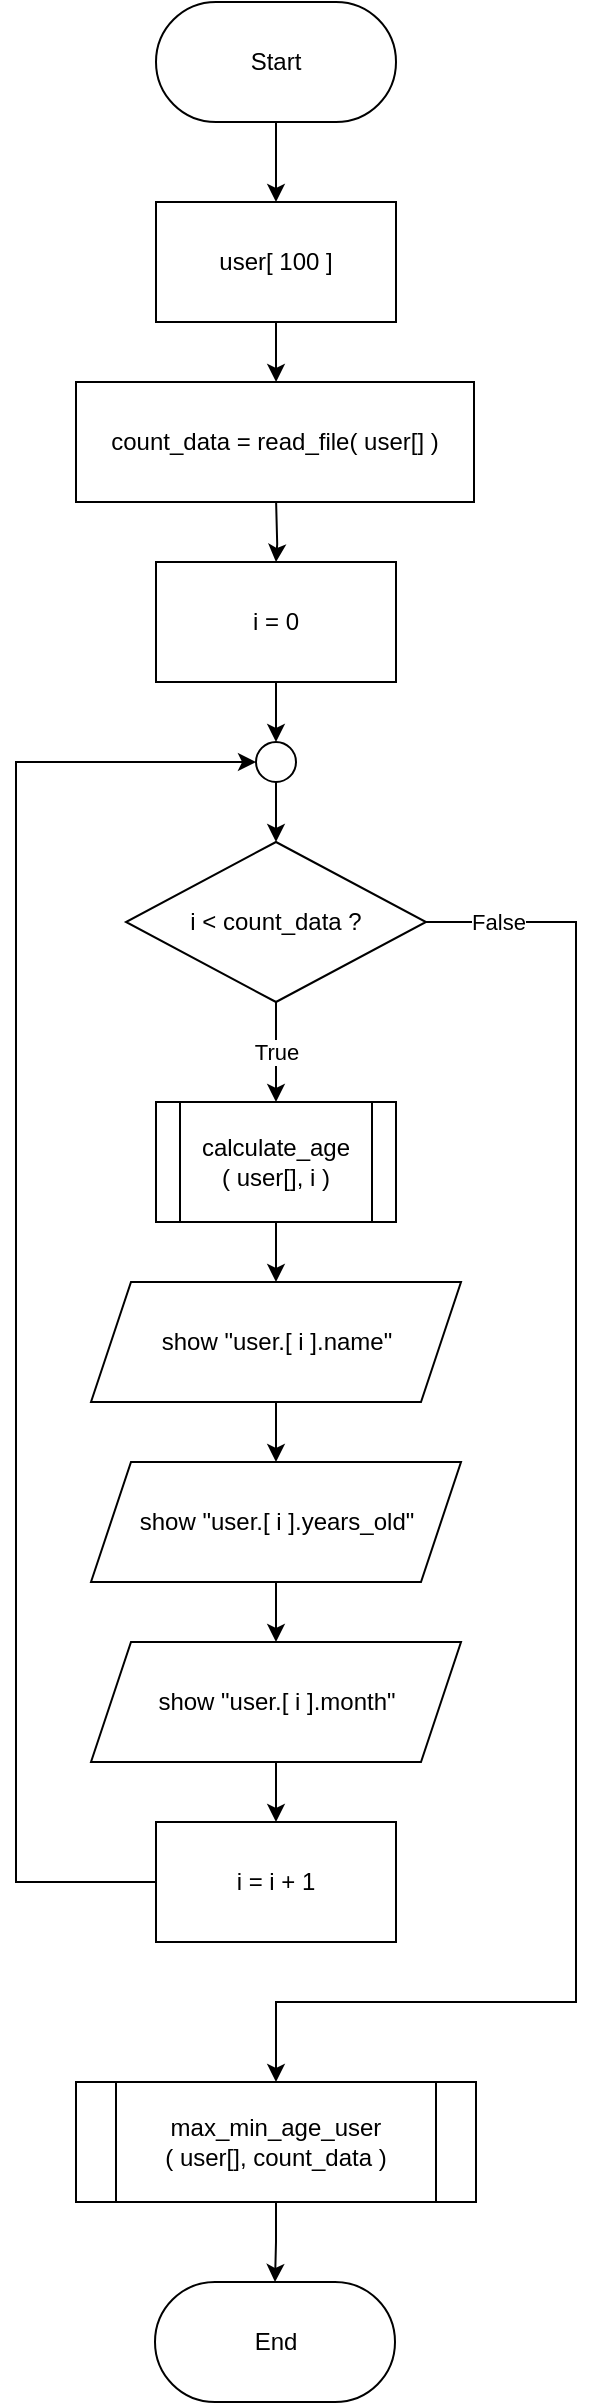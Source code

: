 <mxfile pages="4">
    <diagram id="C5RBs43oDa-KdzZeNtuy" name="Main">
        <mxGraphModel dx="1407" dy="804" grid="1" gridSize="10" guides="1" tooltips="1" connect="1" arrows="1" fold="1" page="1" pageScale="1" pageWidth="827" pageHeight="1169" math="0" shadow="0">
            <root>
                <mxCell id="WIyWlLk6GJQsqaUBKTNV-0"/>
                <mxCell id="WIyWlLk6GJQsqaUBKTNV-1" parent="WIyWlLk6GJQsqaUBKTNV-0"/>
                <mxCell id="AK25hRPnAM694gm7f50E-4" style="edgeStyle=orthogonalEdgeStyle;rounded=0;orthogonalLoop=1;jettySize=auto;html=1;entryX=0.5;entryY=0;entryDx=0;entryDy=0;exitX=0.5;exitY=1;exitDx=0;exitDy=0;" parent="WIyWlLk6GJQsqaUBKTNV-1" source="wDDcKwcGKZrJd7AMSk9I-0" target="AK25hRPnAM694gm7f50E-1" edge="1">
                    <mxGeometry relative="1" as="geometry">
                        <mxPoint x="404" y="160" as="sourcePoint"/>
                    </mxGeometry>
                </mxCell>
                <mxCell id="AK25hRPnAM694gm7f50E-5" style="edgeStyle=orthogonalEdgeStyle;rounded=0;orthogonalLoop=1;jettySize=auto;html=1;" parent="WIyWlLk6GJQsqaUBKTNV-1" source="AK25hRPnAM694gm7f50E-1" edge="1">
                    <mxGeometry relative="1" as="geometry">
                        <mxPoint x="404.053" y="290" as="targetPoint"/>
                    </mxGeometry>
                </mxCell>
                <mxCell id="AK25hRPnAM694gm7f50E-1" value="user[ 100 ]" style="rounded=0;whiteSpace=wrap;html=1;" parent="WIyWlLk6GJQsqaUBKTNV-1" vertex="1">
                    <mxGeometry x="344" y="200" width="120" height="60" as="geometry"/>
                </mxCell>
                <mxCell id="AK25hRPnAM694gm7f50E-22" style="edgeStyle=orthogonalEdgeStyle;rounded=0;orthogonalLoop=1;jettySize=auto;html=1;" parent="WIyWlLk6GJQsqaUBKTNV-1" target="AK25hRPnAM694gm7f50E-7" edge="1">
                    <mxGeometry relative="1" as="geometry">
                        <mxPoint x="404.053" y="350" as="sourcePoint"/>
                    </mxGeometry>
                </mxCell>
                <mxCell id="AK25hRPnAM694gm7f50E-30" style="edgeStyle=orthogonalEdgeStyle;rounded=0;orthogonalLoop=1;jettySize=auto;html=1;entryX=0.5;entryY=0;entryDx=0;entryDy=0;" parent="WIyWlLk6GJQsqaUBKTNV-1" source="AK25hRPnAM694gm7f50E-7" target="AK25hRPnAM694gm7f50E-29" edge="1">
                    <mxGeometry relative="1" as="geometry"/>
                </mxCell>
                <mxCell id="AK25hRPnAM694gm7f50E-7" value="i = 0" style="rounded=0;whiteSpace=wrap;html=1;" parent="WIyWlLk6GJQsqaUBKTNV-1" vertex="1">
                    <mxGeometry x="344" y="380" width="120" height="60" as="geometry"/>
                </mxCell>
                <mxCell id="AK25hRPnAM694gm7f50E-32" value="True" style="edgeStyle=orthogonalEdgeStyle;rounded=0;orthogonalLoop=1;jettySize=auto;html=1;" parent="WIyWlLk6GJQsqaUBKTNV-1" source="AK25hRPnAM694gm7f50E-9" target="AK25hRPnAM694gm7f50E-10" edge="1">
                    <mxGeometry relative="1" as="geometry"/>
                </mxCell>
                <mxCell id="AK25hRPnAM694gm7f50E-39" value="False" style="edgeStyle=orthogonalEdgeStyle;rounded=0;orthogonalLoop=1;jettySize=auto;html=1;exitX=1;exitY=0.5;exitDx=0;exitDy=0;" parent="WIyWlLk6GJQsqaUBKTNV-1" source="AK25hRPnAM694gm7f50E-9" target="AK25hRPnAM694gm7f50E-15" edge="1">
                    <mxGeometry x="-0.911" relative="1" as="geometry">
                        <Array as="points">
                            <mxPoint x="554" y="560"/>
                            <mxPoint x="554" y="1100"/>
                            <mxPoint x="404" y="1100"/>
                        </Array>
                        <mxPoint as="offset"/>
                    </mxGeometry>
                </mxCell>
                <mxCell id="AK25hRPnAM694gm7f50E-9" value="i &amp;lt; count_data&amp;nbsp;?" style="rhombus;whiteSpace=wrap;html=1;" parent="WIyWlLk6GJQsqaUBKTNV-1" vertex="1">
                    <mxGeometry x="329" y="520" width="150" height="80" as="geometry"/>
                </mxCell>
                <mxCell id="AK25hRPnAM694gm7f50E-33" style="edgeStyle=orthogonalEdgeStyle;rounded=0;orthogonalLoop=1;jettySize=auto;html=1;" parent="WIyWlLk6GJQsqaUBKTNV-1" source="AK25hRPnAM694gm7f50E-10" target="AK25hRPnAM694gm7f50E-11" edge="1">
                    <mxGeometry relative="1" as="geometry"/>
                </mxCell>
                <mxCell id="AK25hRPnAM694gm7f50E-10" value="calculate_age&lt;br&gt;( user[], i )" style="shape=process;whiteSpace=wrap;html=1;backgroundOutline=1;" parent="WIyWlLk6GJQsqaUBKTNV-1" vertex="1">
                    <mxGeometry x="344" y="650" width="120" height="60" as="geometry"/>
                </mxCell>
                <mxCell id="AK25hRPnAM694gm7f50E-34" style="edgeStyle=orthogonalEdgeStyle;rounded=0;orthogonalLoop=1;jettySize=auto;html=1;entryX=0.5;entryY=0;entryDx=0;entryDy=0;" parent="WIyWlLk6GJQsqaUBKTNV-1" source="AK25hRPnAM694gm7f50E-11" target="AK25hRPnAM694gm7f50E-12" edge="1">
                    <mxGeometry relative="1" as="geometry"/>
                </mxCell>
                <mxCell id="AK25hRPnAM694gm7f50E-11" value="show &quot;user.[ i ].name&quot;" style="shape=parallelogram;perimeter=parallelogramPerimeter;whiteSpace=wrap;html=1;fixedSize=1;" parent="WIyWlLk6GJQsqaUBKTNV-1" vertex="1">
                    <mxGeometry x="311.5" y="740" width="185" height="60" as="geometry"/>
                </mxCell>
                <mxCell id="AK25hRPnAM694gm7f50E-35" style="edgeStyle=orthogonalEdgeStyle;rounded=0;orthogonalLoop=1;jettySize=auto;html=1;entryX=0.5;entryY=0;entryDx=0;entryDy=0;" parent="WIyWlLk6GJQsqaUBKTNV-1" source="AK25hRPnAM694gm7f50E-12" target="AK25hRPnAM694gm7f50E-13" edge="1">
                    <mxGeometry relative="1" as="geometry"/>
                </mxCell>
                <mxCell id="AK25hRPnAM694gm7f50E-12" value="show &quot;user.[ i ].years_old&quot;" style="shape=parallelogram;perimeter=parallelogramPerimeter;whiteSpace=wrap;html=1;fixedSize=1;" parent="WIyWlLk6GJQsqaUBKTNV-1" vertex="1">
                    <mxGeometry x="311.5" y="830" width="185" height="60" as="geometry"/>
                </mxCell>
                <mxCell id="AK25hRPnAM694gm7f50E-37" style="edgeStyle=orthogonalEdgeStyle;rounded=0;orthogonalLoop=1;jettySize=auto;html=1;entryX=0.5;entryY=0;entryDx=0;entryDy=0;" parent="WIyWlLk6GJQsqaUBKTNV-1" source="AK25hRPnAM694gm7f50E-13" target="AK25hRPnAM694gm7f50E-14" edge="1">
                    <mxGeometry relative="1" as="geometry"/>
                </mxCell>
                <mxCell id="AK25hRPnAM694gm7f50E-13" value="show &quot;user.[ i ].month&quot;" style="shape=parallelogram;perimeter=parallelogramPerimeter;whiteSpace=wrap;html=1;fixedSize=1;" parent="WIyWlLk6GJQsqaUBKTNV-1" vertex="1">
                    <mxGeometry x="311.5" y="920" width="185" height="60" as="geometry"/>
                </mxCell>
                <mxCell id="AK25hRPnAM694gm7f50E-38" style="edgeStyle=orthogonalEdgeStyle;rounded=0;orthogonalLoop=1;jettySize=auto;html=1;entryX=0;entryY=0.5;entryDx=0;entryDy=0;exitX=0;exitY=0.5;exitDx=0;exitDy=0;" parent="WIyWlLk6GJQsqaUBKTNV-1" source="AK25hRPnAM694gm7f50E-14" target="AK25hRPnAM694gm7f50E-29" edge="1">
                    <mxGeometry relative="1" as="geometry">
                        <mxPoint x="254" y="480" as="targetPoint"/>
                        <Array as="points">
                            <mxPoint x="274" y="1040"/>
                            <mxPoint x="274" y="480"/>
                        </Array>
                    </mxGeometry>
                </mxCell>
                <mxCell id="AK25hRPnAM694gm7f50E-14" value="i = i + 1" style="rounded=0;whiteSpace=wrap;html=1;" parent="WIyWlLk6GJQsqaUBKTNV-1" vertex="1">
                    <mxGeometry x="344" y="1010" width="120" height="60" as="geometry"/>
                </mxCell>
                <mxCell id="AK25hRPnAM694gm7f50E-41" style="edgeStyle=orthogonalEdgeStyle;rounded=0;orthogonalLoop=1;jettySize=auto;html=1;entryX=0.5;entryY=0;entryDx=0;entryDy=0;" parent="WIyWlLk6GJQsqaUBKTNV-1" source="AK25hRPnAM694gm7f50E-15" target="wDDcKwcGKZrJd7AMSk9I-1" edge="1">
                    <mxGeometry relative="1" as="geometry">
                        <mxPoint x="404" y="1230" as="targetPoint"/>
                    </mxGeometry>
                </mxCell>
                <mxCell id="AK25hRPnAM694gm7f50E-15" value="max_min_age_user&lt;br&gt;( user[], count_data )" style="shape=process;whiteSpace=wrap;html=1;backgroundOutline=1;" parent="WIyWlLk6GJQsqaUBKTNV-1" vertex="1">
                    <mxGeometry x="304" y="1140" width="200" height="60" as="geometry"/>
                </mxCell>
                <mxCell id="AK25hRPnAM694gm7f50E-31" style="edgeStyle=orthogonalEdgeStyle;rounded=0;orthogonalLoop=1;jettySize=auto;html=1;" parent="WIyWlLk6GJQsqaUBKTNV-1" source="AK25hRPnAM694gm7f50E-29" target="AK25hRPnAM694gm7f50E-9" edge="1">
                    <mxGeometry relative="1" as="geometry"/>
                </mxCell>
                <mxCell id="AK25hRPnAM694gm7f50E-29" value="" style="ellipse;whiteSpace=wrap;html=1;aspect=fixed;" parent="WIyWlLk6GJQsqaUBKTNV-1" vertex="1">
                    <mxGeometry x="394" y="470" width="20" height="20" as="geometry"/>
                </mxCell>
                <mxCell id="wDDcKwcGKZrJd7AMSk9I-0" value="Start" style="rounded=1;whiteSpace=wrap;html=1;arcSize=50;" parent="WIyWlLk6GJQsqaUBKTNV-1" vertex="1">
                    <mxGeometry x="344" y="100" width="120" height="60" as="geometry"/>
                </mxCell>
                <mxCell id="wDDcKwcGKZrJd7AMSk9I-1" value="End" style="rounded=1;whiteSpace=wrap;html=1;arcSize=50;" parent="WIyWlLk6GJQsqaUBKTNV-1" vertex="1">
                    <mxGeometry x="343.5" y="1240" width="120" height="60" as="geometry"/>
                </mxCell>
                <mxCell id="pyJH8Bek19j9a8iQdei3-0" value="count_data = read_file( user[] )" style="rounded=0;whiteSpace=wrap;html=1;" parent="WIyWlLk6GJQsqaUBKTNV-1" vertex="1">
                    <mxGeometry x="304" y="290" width="199" height="60" as="geometry"/>
                </mxCell>
            </root>
        </mxGraphModel>
    </diagram>
    <diagram id="ehnoEEF9n4BiLehxZQpq" name="read_file">
        <mxGraphModel dx="1167" dy="804" grid="1" gridSize="10" guides="1" tooltips="1" connect="1" arrows="1" fold="1" page="1" pageScale="1" pageWidth="850" pageHeight="1100" math="0" shadow="0">
            <root>
                <mxCell id="0"/>
                <mxCell id="1" parent="0"/>
                <mxCell id="KLnvo4flQQZN-DkG7qg0-3" style="edgeStyle=orthogonalEdgeStyle;rounded=0;orthogonalLoop=1;jettySize=auto;html=1;entryX=0.5;entryY=0;entryDx=0;entryDy=0;" parent="1" source="UbdjSqkpSSqtkmKPITJd-3" target="KLnvo4flQQZN-DkG7qg0-1" edge="1">
                    <mxGeometry relative="1" as="geometry"/>
                </mxCell>
                <mxCell id="UbdjSqkpSSqtkmKPITJd-3" value="read_file&lt;br&gt;( user[] )" style="rounded=1;whiteSpace=wrap;html=1;arcSize=50;" parent="1" vertex="1">
                    <mxGeometry x="365" y="50" width="120" height="60" as="geometry"/>
                </mxCell>
                <mxCell id="Upt6iaXhjEfEoR6qR-rQ-1" style="edgeStyle=orthogonalEdgeStyle;rounded=0;orthogonalLoop=1;jettySize=auto;html=1;" parent="1" source="171BBgIo5cwfITlF8df--2" target="171BBgIo5cwfITlF8df--3" edge="1">
                    <mxGeometry relative="1" as="geometry"/>
                </mxCell>
                <mxCell id="171BBgIo5cwfITlF8df--2" value="fp = read &quot;a.txt&quot;" style="rounded=0;whiteSpace=wrap;html=1;" parent="1" vertex="1">
                    <mxGeometry x="365.5" y="240" width="120" height="60" as="geometry"/>
                </mxCell>
                <mxCell id="ASQ1Q3kjtmBV7wlreZEA-4" value="True" style="edgeStyle=orthogonalEdgeStyle;rounded=0;orthogonalLoop=1;jettySize=auto;html=1;entryX=0.5;entryY=0;entryDx=0;entryDy=0;" parent="1" source="171BBgIo5cwfITlF8df--3" target="171BBgIo5cwfITlF8df--4" edge="1">
                    <mxGeometry relative="1" as="geometry"/>
                </mxCell>
                <mxCell id="ApNNG66VinJJXPGargSc-6" value="False" style="edgeStyle=orthogonalEdgeStyle;rounded=0;orthogonalLoop=1;jettySize=auto;html=1;entryX=0.5;entryY=0;entryDx=0;entryDy=0;" parent="1" source="171BBgIo5cwfITlF8df--3" target="ApNNG66VinJJXPGargSc-4" edge="1">
                    <mxGeometry x="-0.897" relative="1" as="geometry">
                        <mxPoint x="540" y="640" as="targetPoint"/>
                        <Array as="points">
                            <mxPoint x="550" y="380"/>
                            <mxPoint x="550" y="640"/>
                            <mxPoint x="426" y="640"/>
                        </Array>
                        <mxPoint as="offset"/>
                    </mxGeometry>
                </mxCell>
                <mxCell id="171BBgIo5cwfITlF8df--3" value="fp = NULL ?" style="rhombus;whiteSpace=wrap;html=1;" parent="1" vertex="1">
                    <mxGeometry x="354" y="340" width="142" height="80" as="geometry"/>
                </mxCell>
                <mxCell id="ASQ1Q3kjtmBV7wlreZEA-5" style="edgeStyle=orthogonalEdgeStyle;rounded=0;orthogonalLoop=1;jettySize=auto;html=1;entryX=0.5;entryY=0;entryDx=0;entryDy=0;" parent="1" source="171BBgIo5cwfITlF8df--4" target="171BBgIo5cwfITlF8df--5" edge="1">
                    <mxGeometry relative="1" as="geometry"/>
                </mxCell>
                <mxCell id="171BBgIo5cwfITlF8df--4" value="show &quot;Error opening&quot;" style="shape=parallelogram;perimeter=parallelogramPerimeter;whiteSpace=wrap;html=1;fixedSize=1;" parent="1" vertex="1">
                    <mxGeometry x="343" y="470" width="165" height="60" as="geometry"/>
                </mxCell>
                <mxCell id="Upt6iaXhjEfEoR6qR-rQ-5" style="edgeStyle=orthogonalEdgeStyle;rounded=0;orthogonalLoop=1;jettySize=auto;html=1;entryX=0;entryY=0.5;entryDx=0;entryDy=0;" parent="1" source="171BBgIo5cwfITlF8df--5" target="Upt6iaXhjEfEoR6qR-rQ-2" edge="1">
                    <mxGeometry relative="1" as="geometry">
                        <mxPoint x="260" y="1240" as="targetPoint"/>
                        <Array as="points">
                            <mxPoint x="220" y="590"/>
                            <mxPoint x="220" y="1330"/>
                        </Array>
                    </mxGeometry>
                </mxCell>
                <mxCell id="171BBgIo5cwfITlF8df--5" value="Exit the program" style="rounded=0;whiteSpace=wrap;html=1;" parent="1" vertex="1">
                    <mxGeometry x="365" y="560" width="120" height="60" as="geometry"/>
                </mxCell>
                <mxCell id="ApNNG66VinJJXPGargSc-8" style="edgeStyle=orthogonalEdgeStyle;rounded=0;orthogonalLoop=1;jettySize=auto;html=1;entryX=0.5;entryY=0;entryDx=0;entryDy=0;" parent="1" source="ApNNG66VinJJXPGargSc-4" target="ApNNG66VinJJXPGargSc-7" edge="1">
                    <mxGeometry relative="1" as="geometry"/>
                </mxCell>
                <mxCell id="ApNNG66VinJJXPGargSc-4" value="input &quot;fp&quot; in t1, t2, t3" style="shape=parallelogram;perimeter=parallelogramPerimeter;whiteSpace=wrap;html=1;fixedSize=1;" parent="1" vertex="1">
                    <mxGeometry x="318.5" y="670" width="214" height="60" as="geometry"/>
                </mxCell>
                <mxCell id="ApNNG66VinJJXPGargSc-11" style="edgeStyle=orthogonalEdgeStyle;rounded=0;orthogonalLoop=1;jettySize=auto;html=1;entryX=0.5;entryY=0;entryDx=0;entryDy=0;" parent="1" source="ApNNG66VinJJXPGargSc-7" target="ApNNG66VinJJXPGargSc-9" edge="1">
                    <mxGeometry relative="1" as="geometry"/>
                </mxCell>
                <mxCell id="ApNNG66VinJJXPGargSc-7" value="i = 0" style="rounded=0;whiteSpace=wrap;html=1;" parent="1" vertex="1">
                    <mxGeometry x="365.5" y="770" width="120" height="60" as="geometry"/>
                </mxCell>
                <mxCell id="ApNNG66VinJJXPGargSc-14" style="edgeStyle=orthogonalEdgeStyle;rounded=0;orthogonalLoop=1;jettySize=auto;html=1;entryX=0.5;entryY=0;entryDx=0;entryDy=0;" parent="1" source="ApNNG66VinJJXPGargSc-9" target="ApNNG66VinJJXPGargSc-12" edge="1">
                    <mxGeometry relative="1" as="geometry"/>
                </mxCell>
                <mxCell id="ApNNG66VinJJXPGargSc-9" value="" style="ellipse;whiteSpace=wrap;html=1;aspect=fixed;" parent="1" vertex="1">
                    <mxGeometry x="415" y="860" width="20" height="20" as="geometry"/>
                </mxCell>
                <mxCell id="ApNNG66VinJJXPGargSc-16" value="True" style="edgeStyle=orthogonalEdgeStyle;rounded=0;orthogonalLoop=1;jettySize=auto;html=1;entryX=0.5;entryY=0;entryDx=0;entryDy=0;" parent="1" source="ApNNG66VinJJXPGargSc-12" target="ApNNG66VinJJXPGargSc-15" edge="1">
                    <mxGeometry relative="1" as="geometry"/>
                </mxCell>
                <mxCell id="ApNNG66VinJJXPGargSc-19" value="False" style="edgeStyle=orthogonalEdgeStyle;rounded=0;orthogonalLoop=1;jettySize=auto;html=1;exitX=1;exitY=0.5;exitDx=0;exitDy=0;" parent="1" source="ApNNG66VinJJXPGargSc-12" target="ApNNG66VinJJXPGargSc-18" edge="1">
                    <mxGeometry x="-0.875" relative="1" as="geometry">
                        <mxPoint x="520" y="1120" as="targetPoint"/>
                        <Array as="points">
                            <mxPoint x="620" y="955"/>
                            <mxPoint x="620" y="1120"/>
                            <mxPoint x="426" y="1120"/>
                        </Array>
                        <mxPoint as="offset"/>
                    </mxGeometry>
                </mxCell>
                <mxCell id="ApNNG66VinJJXPGargSc-12" value="input &quot;fp&quot; in t1, user[ i ].name,&lt;br&gt;user[ i ].date != EOF ?" style="rhombus;whiteSpace=wrap;html=1;" parent="1" vertex="1">
                    <mxGeometry x="279" y="910" width="293" height="90" as="geometry"/>
                </mxCell>
                <mxCell id="ApNNG66VinJJXPGargSc-17" style="edgeStyle=orthogonalEdgeStyle;rounded=0;orthogonalLoop=1;jettySize=auto;html=1;entryX=0;entryY=0.5;entryDx=0;entryDy=0;" parent="1" source="ApNNG66VinJJXPGargSc-15" target="ApNNG66VinJJXPGargSc-9" edge="1">
                    <mxGeometry relative="1" as="geometry">
                        <mxPoint x="320" y="870" as="targetPoint"/>
                        <Array as="points">
                            <mxPoint x="260" y="1070"/>
                            <mxPoint x="260" y="870"/>
                        </Array>
                    </mxGeometry>
                </mxCell>
                <mxCell id="ApNNG66VinJJXPGargSc-15" value="i = i + 1" style="rounded=0;whiteSpace=wrap;html=1;" parent="1" vertex="1">
                    <mxGeometry x="365" y="1040" width="120" height="60" as="geometry"/>
                </mxCell>
                <mxCell id="0_1IhcY4XA1a6OVoIuEe-2" style="edgeStyle=orthogonalEdgeStyle;rounded=0;orthogonalLoop=1;jettySize=auto;html=1;entryX=0.5;entryY=0;entryDx=0;entryDy=0;" parent="1" source="ApNNG66VinJJXPGargSc-18" target="0_1IhcY4XA1a6OVoIuEe-1" edge="1">
                    <mxGeometry relative="1" as="geometry"/>
                </mxCell>
                <mxCell id="ApNNG66VinJJXPGargSc-18" value="close( fp )" style="rounded=0;whiteSpace=wrap;html=1;" parent="1" vertex="1">
                    <mxGeometry x="365.5" y="1140" width="120" height="60" as="geometry"/>
                </mxCell>
                <mxCell id="ApNNG66VinJJXPGargSc-21" value="End" style="rounded=1;whiteSpace=wrap;html=1;arcSize=50;" parent="1" vertex="1">
                    <mxGeometry x="365.5" y="1370" width="120" height="60" as="geometry"/>
                </mxCell>
                <mxCell id="Upt6iaXhjEfEoR6qR-rQ-4" style="edgeStyle=orthogonalEdgeStyle;rounded=0;orthogonalLoop=1;jettySize=auto;html=1;entryX=0.5;entryY=0;entryDx=0;entryDy=0;" parent="1" source="Upt6iaXhjEfEoR6qR-rQ-2" target="ApNNG66VinJJXPGargSc-21" edge="1">
                    <mxGeometry relative="1" as="geometry"/>
                </mxCell>
                <mxCell id="Upt6iaXhjEfEoR6qR-rQ-2" value="" style="ellipse;whiteSpace=wrap;html=1;aspect=fixed;" parent="1" vertex="1">
                    <mxGeometry x="415" y="1320" width="20" height="20" as="geometry"/>
                </mxCell>
                <mxCell id="0_1IhcY4XA1a6OVoIuEe-3" style="edgeStyle=orthogonalEdgeStyle;rounded=0;orthogonalLoop=1;jettySize=auto;html=1;entryX=0.5;entryY=0;entryDx=0;entryDy=0;" parent="1" source="0_1IhcY4XA1a6OVoIuEe-1" target="Upt6iaXhjEfEoR6qR-rQ-2" edge="1">
                    <mxGeometry relative="1" as="geometry"/>
                </mxCell>
                <mxCell id="0_1IhcY4XA1a6OVoIuEe-1" value="return i" style="rounded=0;whiteSpace=wrap;html=1;" parent="1" vertex="1">
                    <mxGeometry x="365.5" y="1230" width="120" height="60" as="geometry"/>
                </mxCell>
                <mxCell id="KLnvo4flQQZN-DkG7qg0-2" style="edgeStyle=orthogonalEdgeStyle;rounded=0;orthogonalLoop=1;jettySize=auto;html=1;entryX=0.5;entryY=0;entryDx=0;entryDy=0;" parent="1" source="KLnvo4flQQZN-DkG7qg0-1" target="171BBgIo5cwfITlF8df--2" edge="1">
                    <mxGeometry relative="1" as="geometry"/>
                </mxCell>
                <mxCell id="KLnvo4flQQZN-DkG7qg0-1" value="t1[ 20 ]&lt;br&gt;t2[ 20 ]&lt;br&gt;t3[ 20 ]" style="rounded=0;whiteSpace=wrap;html=1;" parent="1" vertex="1">
                    <mxGeometry x="365" y="150" width="120" height="60" as="geometry"/>
                </mxCell>
            </root>
        </mxGraphModel>
    </diagram>
    <diagram id="Pgjd0e5aS1kfDdqmCPpF" name="calculate_age">
        <mxGraphModel dx="1167" dy="-296" grid="1" gridSize="10" guides="1" tooltips="1" connect="1" arrows="1" fold="1" page="1" pageScale="1" pageWidth="850" pageHeight="1100" math="0" shadow="0">
            <root>
                <mxCell id="0"/>
                <mxCell id="1" parent="0"/>
                <mxCell id="qOevLQ6Uj-AyZu6DaQIO-6" style="edgeStyle=orthogonalEdgeStyle;rounded=0;orthogonalLoop=1;jettySize=auto;html=1;entryX=0.5;entryY=0;entryDx=0;entryDy=0;strokeColor=#000000;" parent="1" source="V16NxFi_IiF36mgJrKMx-1" target="V16NxFi_IiF36mgJrKMx-3" edge="1">
                    <mxGeometry relative="1" as="geometry"/>
                </mxCell>
                <mxCell id="V16NxFi_IiF36mgJrKMx-1" value="calculate_age&lt;br&gt;( user[], i )" style="rounded=1;whiteSpace=wrap;html=1;arcSize=50;strokeColor=#000000;" parent="1" vertex="1">
                    <mxGeometry x="365.5" y="1200" width="120" height="60" as="geometry"/>
                </mxCell>
                <mxCell id="qOevLQ6Uj-AyZu6DaQIO-8" style="edgeStyle=orthogonalEdgeStyle;rounded=0;orthogonalLoop=1;jettySize=auto;html=1;entryX=0.5;entryY=0;entryDx=0;entryDy=0;strokeColor=#000000;" parent="1" source="V16NxFi_IiF36mgJrKMx-2" target="qOevLQ6Uj-AyZu6DaQIO-1" edge="1">
                    <mxGeometry relative="1" as="geometry"/>
                </mxCell>
                <mxCell id="V16NxFi_IiF36mgJrKMx-2" value="count = 0" style="rounded=0;whiteSpace=wrap;html=1;strokeColor=#000000;" parent="1" vertex="1">
                    <mxGeometry x="364.75" y="1480" width="120" height="60" as="geometry"/>
                </mxCell>
                <mxCell id="V16NxFi_IiF36mgJrKMx-5" style="edgeStyle=orthogonalEdgeStyle;rounded=0;orthogonalLoop=1;jettySize=auto;html=1;entryX=0.5;entryY=0;entryDx=0;entryDy=0;strokeColor=#000000;" parent="1" source="V16NxFi_IiF36mgJrKMx-3" target="V16NxFi_IiF36mgJrKMx-4" edge="1">
                    <mxGeometry relative="1" as="geometry"/>
                </mxCell>
                <mxCell id="V16NxFi_IiF36mgJrKMx-3" value="year_end = 2018&lt;br&gt;month_end = 6&lt;br&gt;day_end = 21" style="rounded=0;whiteSpace=wrap;html=1;strokeColor=#000000;" parent="1" vertex="1">
                    <mxGeometry x="364.75" y="1290" width="120" height="70" as="geometry"/>
                </mxCell>
                <mxCell id="qOevLQ6Uj-AyZu6DaQIO-7" style="edgeStyle=orthogonalEdgeStyle;rounded=0;orthogonalLoop=1;jettySize=auto;html=1;entryX=0.5;entryY=0;entryDx=0;entryDy=0;strokeColor=#000000;" parent="1" source="V16NxFi_IiF36mgJrKMx-4" target="V16NxFi_IiF36mgJrKMx-2" edge="1">
                    <mxGeometry relative="1" as="geometry"/>
                </mxCell>
                <mxCell id="V16NxFi_IiF36mgJrKMx-4" value="token =&amp;nbsp;Extract &quot;user[ i ].date&quot; delimiters &quot; - &quot;" style="rounded=0;whiteSpace=wrap;html=1;strokeColor=#000000;" parent="1" vertex="1">
                    <mxGeometry x="297.5" y="1390" width="256" height="60" as="geometry"/>
                </mxCell>
                <mxCell id="qOevLQ6Uj-AyZu6DaQIO-5" value="True" style="edgeStyle=orthogonalEdgeStyle;rounded=0;orthogonalLoop=1;jettySize=auto;html=1;entryX=0.5;entryY=0;entryDx=0;entryDy=0;strokeColor=#000000;" parent="1" source="V16NxFi_IiF36mgJrKMx-6" target="qOevLQ6Uj-AyZu6DaQIO-4" edge="1">
                    <mxGeometry relative="1" as="geometry"/>
                </mxCell>
                <mxCell id="qOevLQ6Uj-AyZu6DaQIO-56" value="False" style="edgeStyle=orthogonalEdgeStyle;rounded=0;orthogonalLoop=1;jettySize=auto;html=1;entryX=0.5;entryY=0;entryDx=0;entryDy=0;strokeColor=#000000;" parent="1" source="V16NxFi_IiF36mgJrKMx-6" target="qOevLQ6Uj-AyZu6DaQIO-55" edge="1">
                    <mxGeometry x="-0.962" relative="1" as="geometry">
                        <mxPoint x="1090" y="2800" as="targetPoint"/>
                        <Array as="points">
                            <mxPoint x="1000" y="1670"/>
                            <mxPoint x="1000" y="2800"/>
                            <mxPoint x="426" y="2800"/>
                        </Array>
                        <mxPoint as="offset"/>
                    </mxGeometry>
                </mxCell>
                <mxCell id="V16NxFi_IiF36mgJrKMx-6" value="token != NULL ?" style="rhombus;whiteSpace=wrap;html=1;strokeColor=#000000;" parent="1" vertex="1">
                    <mxGeometry x="346.5" y="1630" width="155" height="80" as="geometry"/>
                </mxCell>
                <mxCell id="qOevLQ6Uj-AyZu6DaQIO-3" style="edgeStyle=orthogonalEdgeStyle;rounded=0;orthogonalLoop=1;jettySize=auto;html=1;strokeColor=#000000;" parent="1" source="qOevLQ6Uj-AyZu6DaQIO-1" target="V16NxFi_IiF36mgJrKMx-6" edge="1">
                    <mxGeometry relative="1" as="geometry"/>
                </mxCell>
                <mxCell id="qOevLQ6Uj-AyZu6DaQIO-1" value="" style="ellipse;whiteSpace=wrap;html=1;aspect=fixed;strokeColor=#000000;" parent="1" vertex="1">
                    <mxGeometry x="414" y="1580" width="20" height="20" as="geometry"/>
                </mxCell>
                <mxCell id="qOevLQ6Uj-AyZu6DaQIO-10" style="edgeStyle=orthogonalEdgeStyle;rounded=0;orthogonalLoop=1;jettySize=auto;html=1;entryX=0.5;entryY=0;entryDx=0;entryDy=0;strokeColor=#000000;" parent="1" source="qOevLQ6Uj-AyZu6DaQIO-4" target="qOevLQ6Uj-AyZu6DaQIO-9" edge="1">
                    <mxGeometry relative="1" as="geometry"/>
                </mxCell>
                <mxCell id="qOevLQ6Uj-AyZu6DaQIO-4" value="data = integer in &lt;br&gt;&quot;token&quot; each position" style="rounded=0;whiteSpace=wrap;html=1;strokeColor=#000000;" parent="1" vertex="1">
                    <mxGeometry x="343.75" y="1760" width="162" height="60" as="geometry"/>
                </mxCell>
                <mxCell id="qOevLQ6Uj-AyZu6DaQIO-14" value="True" style="edgeStyle=orthogonalEdgeStyle;rounded=0;orthogonalLoop=1;jettySize=auto;html=1;entryX=0.5;entryY=0;entryDx=0;entryDy=0;strokeColor=#000000;" parent="1" source="qOevLQ6Uj-AyZu6DaQIO-9" target="qOevLQ6Uj-AyZu6DaQIO-13" edge="1">
                    <mxGeometry relative="1" as="geometry"/>
                </mxCell>
                <mxCell id="qOevLQ6Uj-AyZu6DaQIO-20" value="False" style="edgeStyle=orthogonalEdgeStyle;rounded=0;orthogonalLoop=1;jettySize=auto;html=1;entryX=0.5;entryY=0;entryDx=0;entryDy=0;strokeColor=#000000;" parent="1" source="qOevLQ6Uj-AyZu6DaQIO-9" target="qOevLQ6Uj-AyZu6DaQIO-11" edge="1">
                    <mxGeometry x="-0.627" relative="1" as="geometry">
                        <mxPoint as="offset"/>
                    </mxGeometry>
                </mxCell>
                <mxCell id="qOevLQ6Uj-AyZu6DaQIO-9" value="count = 0 ?" style="rhombus;whiteSpace=wrap;html=1;strokeColor=#000000;" parent="1" vertex="1">
                    <mxGeometry x="356.37" y="1880" width="135.25" height="80" as="geometry"/>
                </mxCell>
                <mxCell id="qOevLQ6Uj-AyZu6DaQIO-17" value="True" style="edgeStyle=orthogonalEdgeStyle;rounded=0;orthogonalLoop=1;jettySize=auto;html=1;strokeColor=#000000;" parent="1" source="qOevLQ6Uj-AyZu6DaQIO-11" target="qOevLQ6Uj-AyZu6DaQIO-16" edge="1">
                    <mxGeometry relative="1" as="geometry"/>
                </mxCell>
                <mxCell id="qOevLQ6Uj-AyZu6DaQIO-18" value="False" style="edgeStyle=orthogonalEdgeStyle;rounded=0;orthogonalLoop=1;jettySize=auto;html=1;entryX=0.5;entryY=0;entryDx=0;entryDy=0;strokeColor=#000000;" parent="1" source="qOevLQ6Uj-AyZu6DaQIO-11" target="qOevLQ6Uj-AyZu6DaQIO-12" edge="1">
                    <mxGeometry x="-0.673" relative="1" as="geometry">
                        <mxPoint x="-1" as="offset"/>
                    </mxGeometry>
                </mxCell>
                <mxCell id="qOevLQ6Uj-AyZu6DaQIO-11" value="count = 1 ?" style="rhombus;whiteSpace=wrap;html=1;strokeColor=#000000;" parent="1" vertex="1">
                    <mxGeometry x="547" y="1960" width="135.25" height="80" as="geometry"/>
                </mxCell>
                <mxCell id="qOevLQ6Uj-AyZu6DaQIO-33" value="True" style="edgeStyle=orthogonalEdgeStyle;rounded=0;orthogonalLoop=1;jettySize=auto;html=1;entryX=0.5;entryY=0;entryDx=0;entryDy=0;strokeColor=#000000;" parent="1" source="qOevLQ6Uj-AyZu6DaQIO-12" target="qOevLQ6Uj-AyZu6DaQIO-31" edge="1">
                    <mxGeometry relative="1" as="geometry"/>
                </mxCell>
                <mxCell id="qOevLQ6Uj-AyZu6DaQIO-46" value="False" style="edgeStyle=orthogonalEdgeStyle;rounded=0;orthogonalLoop=1;jettySize=auto;html=1;entryX=1;entryY=0.5;entryDx=0;entryDy=0;strokeColor=#000000;" parent="1" source="qOevLQ6Uj-AyZu6DaQIO-12" target="qOevLQ6Uj-AyZu6DaQIO-41" edge="1">
                    <mxGeometry x="-0.909" relative="1" as="geometry">
                        <mxPoint x="997" y="2560" as="targetPoint"/>
                        <Array as="points">
                            <mxPoint x="957" y="2080"/>
                            <mxPoint x="957" y="2560"/>
                        </Array>
                        <mxPoint x="-1" as="offset"/>
                    </mxGeometry>
                </mxCell>
                <mxCell id="qOevLQ6Uj-AyZu6DaQIO-12" value="count = 2 ?" style="rhombus;whiteSpace=wrap;html=1;strokeColor=#000000;" parent="1" vertex="1">
                    <mxGeometry x="747" y="2040" width="135.25" height="80" as="geometry"/>
                </mxCell>
                <mxCell id="qOevLQ6Uj-AyZu6DaQIO-48" style="edgeStyle=orthogonalEdgeStyle;rounded=0;orthogonalLoop=1;jettySize=auto;html=1;entryX=0.5;entryY=0;entryDx=0;entryDy=0;strokeColor=#000000;" parent="1" source="qOevLQ6Uj-AyZu6DaQIO-13" target="qOevLQ6Uj-AyZu6DaQIO-47" edge="1">
                    <mxGeometry relative="1" as="geometry"/>
                </mxCell>
                <mxCell id="qOevLQ6Uj-AyZu6DaQIO-13" value="user[ i ].years_old = year_end - data" style="rounded=0;whiteSpace=wrap;html=1;strokeColor=#000000;" parent="1" vertex="1">
                    <mxGeometry x="344.75" y="2000" width="158.5" height="60" as="geometry"/>
                </mxCell>
                <mxCell id="qOevLQ6Uj-AyZu6DaQIO-22" style="edgeStyle=orthogonalEdgeStyle;rounded=0;orthogonalLoop=1;jettySize=auto;html=1;entryX=0.5;entryY=0;entryDx=0;entryDy=0;strokeColor=#000000;" parent="1" source="qOevLQ6Uj-AyZu6DaQIO-16" target="qOevLQ6Uj-AyZu6DaQIO-21" edge="1">
                    <mxGeometry relative="1" as="geometry"/>
                </mxCell>
                <mxCell id="qOevLQ6Uj-AyZu6DaQIO-16" value="user[ i ].month = &lt;br&gt;absolute (month_end - data)" style="rounded=0;whiteSpace=wrap;html=1;strokeColor=#000000;" parent="1" vertex="1">
                    <mxGeometry x="520" y="2080" width="168.19" height="60" as="geometry"/>
                </mxCell>
                <mxCell id="qOevLQ6Uj-AyZu6DaQIO-25" value="True" style="edgeStyle=orthogonalEdgeStyle;rounded=0;orthogonalLoop=1;jettySize=auto;html=1;entryX=0.5;entryY=0;entryDx=0;entryDy=0;strokeColor=#000000;" parent="1" source="qOevLQ6Uj-AyZu6DaQIO-21" target="qOevLQ6Uj-AyZu6DaQIO-23" edge="1">
                    <mxGeometry relative="1" as="geometry"/>
                </mxCell>
                <mxCell id="qOevLQ6Uj-AyZu6DaQIO-30" value="False" style="edgeStyle=orthogonalEdgeStyle;rounded=0;orthogonalLoop=1;jettySize=auto;html=1;entryX=1;entryY=0.5;entryDx=0;entryDy=0;strokeColor=#000000;" parent="1" source="qOevLQ6Uj-AyZu6DaQIO-21" target="qOevLQ6Uj-AyZu6DaQIO-28" edge="1">
                    <mxGeometry x="-0.896" relative="1" as="geometry">
                        <mxPoint x="717" y="2500" as="targetPoint"/>
                        <Array as="points">
                            <mxPoint x="717" y="2220"/>
                            <mxPoint x="717" y="2510"/>
                        </Array>
                        <mxPoint as="offset"/>
                    </mxGeometry>
                </mxCell>
                <mxCell id="qOevLQ6Uj-AyZu6DaQIO-21" value="month_end &amp;lt; data ?&amp;nbsp;" style="rhombus;whiteSpace=wrap;html=1;strokeColor=#000000;" parent="1" vertex="1">
                    <mxGeometry x="545.94" y="2180" width="137.37" height="80" as="geometry"/>
                </mxCell>
                <mxCell id="qOevLQ6Uj-AyZu6DaQIO-27" style="edgeStyle=orthogonalEdgeStyle;rounded=0;orthogonalLoop=1;jettySize=auto;html=1;entryX=0.5;entryY=0;entryDx=0;entryDy=0;strokeColor=#000000;" parent="1" source="qOevLQ6Uj-AyZu6DaQIO-23" target="qOevLQ6Uj-AyZu6DaQIO-26" edge="1">
                    <mxGeometry relative="1" as="geometry"/>
                </mxCell>
                <mxCell id="qOevLQ6Uj-AyZu6DaQIO-23" value="user[ i ].years_old - 1&amp;nbsp;" style="rounded=0;whiteSpace=wrap;html=1;strokeColor=#000000;" parent="1" vertex="1">
                    <mxGeometry x="544.62" y="2300" width="140" height="60" as="geometry"/>
                </mxCell>
                <mxCell id="qOevLQ6Uj-AyZu6DaQIO-29" style="edgeStyle=orthogonalEdgeStyle;rounded=0;orthogonalLoop=1;jettySize=auto;html=1;entryX=0.5;entryY=0;entryDx=0;entryDy=0;strokeColor=#000000;" parent="1" source="qOevLQ6Uj-AyZu6DaQIO-26" target="qOevLQ6Uj-AyZu6DaQIO-28" edge="1">
                    <mxGeometry relative="1" as="geometry"/>
                </mxCell>
                <mxCell id="qOevLQ6Uj-AyZu6DaQIO-26" value="user[ i ].month = &lt;br&gt;12 - user[ i ].month" style="rounded=0;whiteSpace=wrap;html=1;strokeColor=#000000;" parent="1" vertex="1">
                    <mxGeometry x="543.43" y="2400" width="142.38" height="60" as="geometry"/>
                </mxCell>
                <mxCell id="qOevLQ6Uj-AyZu6DaQIO-40" style="edgeStyle=orthogonalEdgeStyle;rounded=0;orthogonalLoop=1;jettySize=auto;html=1;entryX=0.5;entryY=0;entryDx=0;entryDy=0;strokeColor=#000000;" parent="1" source="qOevLQ6Uj-AyZu6DaQIO-28" target="qOevLQ6Uj-AyZu6DaQIO-39" edge="1">
                    <mxGeometry relative="1" as="geometry"/>
                </mxCell>
                <mxCell id="qOevLQ6Uj-AyZu6DaQIO-28" value="" style="ellipse;whiteSpace=wrap;html=1;aspect=fixed;strokeColor=#000000;" parent="1" vertex="1">
                    <mxGeometry x="604.62" y="2500" width="20" height="20" as="geometry"/>
                </mxCell>
                <mxCell id="qOevLQ6Uj-AyZu6DaQIO-34" value="True" style="edgeStyle=orthogonalEdgeStyle;rounded=0;orthogonalLoop=1;jettySize=auto;html=1;entryX=0.5;entryY=0;entryDx=0;entryDy=0;strokeColor=#000000;" parent="1" source="qOevLQ6Uj-AyZu6DaQIO-31" target="qOevLQ6Uj-AyZu6DaQIO-32" edge="1">
                    <mxGeometry relative="1" as="geometry"/>
                </mxCell>
                <mxCell id="qOevLQ6Uj-AyZu6DaQIO-37" value="False" style="edgeStyle=orthogonalEdgeStyle;rounded=0;orthogonalLoop=1;jettySize=auto;html=1;entryX=1;entryY=0.5;entryDx=0;entryDy=0;strokeColor=#000000;" parent="1" source="qOevLQ6Uj-AyZu6DaQIO-31" target="qOevLQ6Uj-AyZu6DaQIO-35" edge="1">
                    <mxGeometry x="-0.866" relative="1" as="geometry">
                        <mxPoint x="927" y="2530" as="targetPoint"/>
                        <Array as="points">
                            <mxPoint x="917" y="2200"/>
                            <mxPoint x="917" y="2510"/>
                        </Array>
                        <mxPoint x="-1" as="offset"/>
                    </mxGeometry>
                </mxCell>
                <mxCell id="qOevLQ6Uj-AyZu6DaQIO-31" value="day_end &amp;lt; data ?" style="rhombus;whiteSpace=wrap;html=1;strokeColor=#000000;" parent="1" vertex="1">
                    <mxGeometry x="754.63" y="2160" width="120" height="80" as="geometry"/>
                </mxCell>
                <mxCell id="qOevLQ6Uj-AyZu6DaQIO-36" style="edgeStyle=orthogonalEdgeStyle;rounded=0;orthogonalLoop=1;jettySize=auto;html=1;entryX=0.5;entryY=0;entryDx=0;entryDy=0;strokeColor=#000000;" parent="1" source="qOevLQ6Uj-AyZu6DaQIO-32" target="qOevLQ6Uj-AyZu6DaQIO-35" edge="1">
                    <mxGeometry relative="1" as="geometry"/>
                </mxCell>
                <mxCell id="qOevLQ6Uj-AyZu6DaQIO-32" value="user[ i ].month - 1&amp;nbsp;" style="rounded=0;whiteSpace=wrap;html=1;strokeColor=#000000;" parent="1" vertex="1">
                    <mxGeometry x="744.63" y="2280" width="140" height="60" as="geometry"/>
                </mxCell>
                <mxCell id="qOevLQ6Uj-AyZu6DaQIO-44" style="edgeStyle=orthogonalEdgeStyle;rounded=0;orthogonalLoop=1;jettySize=auto;html=1;entryX=0.5;entryY=0;entryDx=0;entryDy=0;strokeColor=#000000;" parent="1" source="qOevLQ6Uj-AyZu6DaQIO-35" target="qOevLQ6Uj-AyZu6DaQIO-41" edge="1">
                    <mxGeometry relative="1" as="geometry"/>
                </mxCell>
                <mxCell id="qOevLQ6Uj-AyZu6DaQIO-35" value="" style="ellipse;whiteSpace=wrap;html=1;aspect=fixed;strokeColor=#000000;" parent="1" vertex="1">
                    <mxGeometry x="804.63" y="2500" width="20" height="20" as="geometry"/>
                </mxCell>
                <mxCell id="qOevLQ6Uj-AyZu6DaQIO-49" style="edgeStyle=orthogonalEdgeStyle;rounded=0;orthogonalLoop=1;jettySize=auto;html=1;entryX=1;entryY=0.5;entryDx=0;entryDy=0;strokeColor=#000000;" parent="1" source="qOevLQ6Uj-AyZu6DaQIO-39" target="qOevLQ6Uj-AyZu6DaQIO-47" edge="1">
                    <mxGeometry relative="1" as="geometry"/>
                </mxCell>
                <mxCell id="qOevLQ6Uj-AyZu6DaQIO-39" value="" style="ellipse;whiteSpace=wrap;html=1;aspect=fixed;strokeColor=#000000;" parent="1" vertex="1">
                    <mxGeometry x="604.62" y="2550" width="20" height="20" as="geometry"/>
                </mxCell>
                <mxCell id="qOevLQ6Uj-AyZu6DaQIO-45" style="edgeStyle=orthogonalEdgeStyle;rounded=0;orthogonalLoop=1;jettySize=auto;html=1;entryX=1;entryY=0.5;entryDx=0;entryDy=0;strokeColor=#000000;" parent="1" source="qOevLQ6Uj-AyZu6DaQIO-41" target="qOevLQ6Uj-AyZu6DaQIO-39" edge="1">
                    <mxGeometry relative="1" as="geometry"/>
                </mxCell>
                <mxCell id="qOevLQ6Uj-AyZu6DaQIO-41" value="" style="ellipse;whiteSpace=wrap;html=1;aspect=fixed;strokeColor=#000000;" parent="1" vertex="1">
                    <mxGeometry x="804.63" y="2550" width="20" height="20" as="geometry"/>
                </mxCell>
                <mxCell id="qOevLQ6Uj-AyZu6DaQIO-51" style="edgeStyle=orthogonalEdgeStyle;rounded=0;orthogonalLoop=1;jettySize=auto;html=1;entryX=0.5;entryY=0;entryDx=0;entryDy=0;strokeColor=#000000;" parent="1" source="qOevLQ6Uj-AyZu6DaQIO-47" target="qOevLQ6Uj-AyZu6DaQIO-50" edge="1">
                    <mxGeometry relative="1" as="geometry"/>
                </mxCell>
                <mxCell id="qOevLQ6Uj-AyZu6DaQIO-47" value="" style="ellipse;whiteSpace=wrap;html=1;aspect=fixed;strokeColor=#000000;" parent="1" vertex="1">
                    <mxGeometry x="413.99" y="2550" width="20" height="20" as="geometry"/>
                </mxCell>
                <mxCell id="qOevLQ6Uj-AyZu6DaQIO-53" style="edgeStyle=orthogonalEdgeStyle;rounded=0;orthogonalLoop=1;jettySize=auto;html=1;entryX=0.5;entryY=0;entryDx=0;entryDy=0;strokeColor=#000000;" parent="1" source="qOevLQ6Uj-AyZu6DaQIO-50" target="qOevLQ6Uj-AyZu6DaQIO-52" edge="1">
                    <mxGeometry relative="1" as="geometry"/>
                </mxCell>
                <mxCell id="qOevLQ6Uj-AyZu6DaQIO-50" value="count = count + 1" style="rounded=0;whiteSpace=wrap;html=1;strokeColor=#000000;" parent="1" vertex="1">
                    <mxGeometry x="363.99" y="2620" width="120" height="60" as="geometry"/>
                </mxCell>
                <mxCell id="qOevLQ6Uj-AyZu6DaQIO-54" style="edgeStyle=orthogonalEdgeStyle;rounded=0;orthogonalLoop=1;jettySize=auto;html=1;entryX=0;entryY=0.5;entryDx=0;entryDy=0;strokeColor=#000000;" parent="1" source="qOevLQ6Uj-AyZu6DaQIO-52" target="qOevLQ6Uj-AyZu6DaQIO-1" edge="1">
                    <mxGeometry relative="1" as="geometry">
                        <mxPoint x="300" y="1590" as="targetPoint"/>
                        <Array as="points">
                            <mxPoint x="290" y="2740"/>
                            <mxPoint x="290" y="1590"/>
                        </Array>
                    </mxGeometry>
                </mxCell>
                <mxCell id="qOevLQ6Uj-AyZu6DaQIO-52" value="If end delimiters &quot;-&quot;&lt;br&gt;token = &quot;NULL&quot;" style="rounded=0;whiteSpace=wrap;html=1;strokeColor=#000000;" parent="1" vertex="1">
                    <mxGeometry x="350.99" y="2710" width="146.01" height="60" as="geometry"/>
                </mxCell>
                <mxCell id="qOevLQ6Uj-AyZu6DaQIO-55" value="End" style="rounded=1;whiteSpace=wrap;html=1;arcSize=50;strokeColor=#000000;" parent="1" vertex="1">
                    <mxGeometry x="365.5" y="2840" width="120" height="60" as="geometry"/>
                </mxCell>
            </root>
        </mxGraphModel>
    </diagram>
    <diagram id="LWgM8r2Zcgo7axIWSPat" name="max_min_age_user">
        <mxGraphModel dx="874" dy="-243" grid="1" gridSize="10" guides="1" tooltips="1" connect="1" arrows="1" fold="1" page="1" pageScale="1" pageWidth="850" pageHeight="1100" math="0" shadow="0">
            <root>
                <mxCell id="0"/>
                <mxCell id="1" parent="0"/>
                <mxCell id="vCZih5ODdmJbDgqMgcR0-7" style="edgeStyle=orthogonalEdgeStyle;rounded=0;orthogonalLoop=1;jettySize=auto;html=1;entryX=0.5;entryY=0;entryDx=0;entryDy=0;" parent="1" source="vCZih5ODdmJbDgqMgcR0-1" target="vCZih5ODdmJbDgqMgcR0-2" edge="1">
                    <mxGeometry relative="1" as="geometry"/>
                </mxCell>
                <mxCell id="vCZih5ODdmJbDgqMgcR0-1" value="max_min_age_user&lt;br&gt;( user[], count_data )" style="rounded=1;whiteSpace=wrap;html=1;arcSize=50;" parent="1" vertex="1">
                    <mxGeometry x="358.25" y="1200" width="134.5" height="60" as="geometry"/>
                </mxCell>
                <mxCell id="vCZih5ODdmJbDgqMgcR0-6" style="edgeStyle=orthogonalEdgeStyle;rounded=0;orthogonalLoop=1;jettySize=auto;html=1;entryX=0.5;entryY=0;entryDx=0;entryDy=0;" parent="1" source="vCZih5ODdmJbDgqMgcR0-2" target="vCZih5ODdmJbDgqMgcR0-4" edge="1">
                    <mxGeometry relative="1" as="geometry"/>
                </mxCell>
                <mxCell id="vCZih5ODdmJbDgqMgcR0-2" value="max_i = 0&lt;br&gt;min_i = 0" style="rounded=0;whiteSpace=wrap;html=1;" parent="1" vertex="1">
                    <mxGeometry x="365" y="1300" width="120" height="60" as="geometry"/>
                </mxCell>
                <mxCell id="vCZih5ODdmJbDgqMgcR0-12" style="edgeStyle=orthogonalEdgeStyle;rounded=0;orthogonalLoop=1;jettySize=auto;html=1;entryX=0.5;entryY=0;entryDx=0;entryDy=0;" parent="1" source="vCZih5ODdmJbDgqMgcR0-4" target="vCZih5ODdmJbDgqMgcR0-8" edge="1">
                    <mxGeometry relative="1" as="geometry"/>
                </mxCell>
                <mxCell id="vCZih5ODdmJbDgqMgcR0-4" value="check_max = 0&lt;br&gt;check_min = 99999" style="rounded=0;whiteSpace=wrap;html=1;" parent="1" vertex="1">
                    <mxGeometry x="365" y="1400" width="120" height="60" as="geometry"/>
                </mxCell>
                <mxCell id="_n71uwPkAx9y9Trk1gDX-21" style="edgeStyle=orthogonalEdgeStyle;rounded=0;orthogonalLoop=1;jettySize=auto;html=1;entryX=0.5;entryY=0;entryDx=0;entryDy=0;" parent="1" source="vCZih5ODdmJbDgqMgcR0-8" target="_n71uwPkAx9y9Trk1gDX-18" edge="1">
                    <mxGeometry relative="1" as="geometry"/>
                </mxCell>
                <mxCell id="vCZih5ODdmJbDgqMgcR0-8" value="i = 0" style="rounded=0;whiteSpace=wrap;html=1;" parent="1" vertex="1">
                    <mxGeometry x="365" y="1500" width="120" height="60" as="geometry"/>
                </mxCell>
                <mxCell id="vCZih5ODdmJbDgqMgcR0-15" value="True" style="edgeStyle=orthogonalEdgeStyle;rounded=0;orthogonalLoop=1;jettySize=auto;html=1;entryX=0.5;entryY=0;entryDx=0;entryDy=0;" parent="1" source="vCZih5ODdmJbDgqMgcR0-9" target="vCZih5ODdmJbDgqMgcR0-10" edge="1">
                    <mxGeometry relative="1" as="geometry"/>
                </mxCell>
                <mxCell id="fRcp1_gcSpHu0LnnMpMg-15" value="False" style="edgeStyle=orthogonalEdgeStyle;rounded=0;orthogonalLoop=1;jettySize=auto;html=1;entryX=0.5;entryY=0;entryDx=0;entryDy=0;" parent="1" source="vCZih5ODdmJbDgqMgcR0-9" target="_n71uwPkAx9y9Trk1gDX-23" edge="1">
                    <mxGeometry x="-0.936" relative="1" as="geometry">
                        <mxPoint x="780" y="2280" as="targetPoint"/>
                        <Array as="points">
                            <mxPoint x="800" y="1680"/>
                            <mxPoint x="800" y="2280"/>
                            <mxPoint x="425" y="2280"/>
                        </Array>
                        <mxPoint as="offset"/>
                    </mxGeometry>
                </mxCell>
                <mxCell id="vCZih5ODdmJbDgqMgcR0-9" value="i &amp;lt; count_data ?" style="rhombus;whiteSpace=wrap;html=1;" parent="1" vertex="1">
                    <mxGeometry x="353" y="1640" width="145" height="80" as="geometry"/>
                </mxCell>
                <mxCell id="_n71uwPkAx9y9Trk1gDX-16" style="edgeStyle=orthogonalEdgeStyle;rounded=0;orthogonalLoop=1;jettySize=auto;html=1;entryX=0.5;entryY=0;entryDx=0;entryDy=0;" parent="1" source="vCZih5ODdmJbDgqMgcR0-10" target="vCZih5ODdmJbDgqMgcR0-16" edge="1">
                    <mxGeometry relative="1" as="geometry"/>
                </mxCell>
                <mxCell id="vCZih5ODdmJbDgqMgcR0-10" value="sum_age =&amp;nbsp;&lt;br&gt;user[ i ].years_old" style="rounded=0;whiteSpace=wrap;html=1;" parent="1" vertex="1">
                    <mxGeometry x="365" y="1760" width="120" height="60" as="geometry"/>
                </mxCell>
                <mxCell id="vCZih5ODdmJbDgqMgcR0-18" value="True" style="edgeStyle=orthogonalEdgeStyle;rounded=0;orthogonalLoop=1;jettySize=auto;html=1;entryX=0.5;entryY=0;entryDx=0;entryDy=0;" parent="1" source="vCZih5ODdmJbDgqMgcR0-16" target="vCZih5ODdmJbDgqMgcR0-17" edge="1">
                    <mxGeometry relative="1" as="geometry"/>
                </mxCell>
                <mxCell id="vCZih5ODdmJbDgqMgcR0-22" value="False" style="edgeStyle=orthogonalEdgeStyle;rounded=0;orthogonalLoop=1;jettySize=auto;html=1;entryX=0.5;entryY=0;entryDx=0;entryDy=0;" parent="1" source="vCZih5ODdmJbDgqMgcR0-16" target="vCZih5ODdmJbDgqMgcR0-20" edge="1">
                    <mxGeometry x="-0.62" relative="1" as="geometry">
                        <mxPoint x="1" as="offset"/>
                    </mxGeometry>
                </mxCell>
                <mxCell id="vCZih5ODdmJbDgqMgcR0-16" value="sum_age &amp;gt; check_max ?" style="rhombus;whiteSpace=wrap;html=1;" parent="1" vertex="1">
                    <mxGeometry x="329" y="1860" width="191.5" height="80" as="geometry"/>
                </mxCell>
                <mxCell id="_n71uwPkAx9y9Trk1gDX-10" style="edgeStyle=orthogonalEdgeStyle;rounded=0;orthogonalLoop=1;jettySize=auto;html=1;" parent="1" source="vCZih5ODdmJbDgqMgcR0-17" target="_n71uwPkAx9y9Trk1gDX-8" edge="1">
                    <mxGeometry relative="1" as="geometry"/>
                </mxCell>
                <mxCell id="vCZih5ODdmJbDgqMgcR0-17" value="max_i = i&lt;br&gt;check_max = sum_age" style="rounded=0;whiteSpace=wrap;html=1;" parent="1" vertex="1">
                    <mxGeometry x="348" y="1980" width="155" height="60" as="geometry"/>
                </mxCell>
                <mxCell id="vCZih5ODdmJbDgqMgcR0-19" value="True" style="edgeStyle=orthogonalEdgeStyle;rounded=0;orthogonalLoop=1;jettySize=auto;html=1;entryX=0.5;entryY=0;entryDx=0;entryDy=0;" parent="1" source="vCZih5ODdmJbDgqMgcR0-20" target="vCZih5ODdmJbDgqMgcR0-21" edge="1">
                    <mxGeometry relative="1" as="geometry"/>
                </mxCell>
                <mxCell id="_n71uwPkAx9y9Trk1gDX-3" value="False" style="edgeStyle=orthogonalEdgeStyle;rounded=0;orthogonalLoop=1;jettySize=auto;html=1;entryX=1;entryY=0.5;entryDx=0;entryDy=0;" parent="1" source="vCZih5ODdmJbDgqMgcR0-20" target="_n71uwPkAx9y9Trk1gDX-1" edge="1">
                    <mxGeometry x="-0.886" relative="1" as="geometry">
                        <mxPoint x="645.75" y="2180" as="targetPoint"/>
                        <Array as="points">
                            <mxPoint x="760" y="1980"/>
                            <mxPoint x="760" y="2163"/>
                        </Array>
                        <mxPoint x="1" as="offset"/>
                    </mxGeometry>
                </mxCell>
                <mxCell id="vCZih5ODdmJbDgqMgcR0-20" value="sum_age &amp;lt; check_min ?" style="rhombus;whiteSpace=wrap;html=1;" parent="1" vertex="1">
                    <mxGeometry x="540" y="1940" width="191.5" height="80" as="geometry"/>
                </mxCell>
                <mxCell id="_n71uwPkAx9y9Trk1gDX-9" style="edgeStyle=orthogonalEdgeStyle;rounded=0;orthogonalLoop=1;jettySize=auto;html=1;entryX=0.5;entryY=0;entryDx=0;entryDy=0;" parent="1" source="vCZih5ODdmJbDgqMgcR0-21" target="_n71uwPkAx9y9Trk1gDX-1" edge="1">
                    <mxGeometry relative="1" as="geometry"/>
                </mxCell>
                <mxCell id="vCZih5ODdmJbDgqMgcR0-21" value="min_i = i&lt;br&gt;check_min = sum_age" style="rounded=0;whiteSpace=wrap;html=1;" parent="1" vertex="1">
                    <mxGeometry x="559" y="2060" width="155" height="60" as="geometry"/>
                </mxCell>
                <mxCell id="_n71uwPkAx9y9Trk1gDX-11" style="edgeStyle=orthogonalEdgeStyle;rounded=0;orthogonalLoop=1;jettySize=auto;html=1;entryX=1;entryY=0.5;entryDx=0;entryDy=0;" parent="1" source="_n71uwPkAx9y9Trk1gDX-1" target="_n71uwPkAx9y9Trk1gDX-8" edge="1">
                    <mxGeometry relative="1" as="geometry"/>
                </mxCell>
                <mxCell id="_n71uwPkAx9y9Trk1gDX-1" value="" style="ellipse;whiteSpace=wrap;html=1;aspect=fixed;" parent="1" vertex="1">
                    <mxGeometry x="626.5" y="2153" width="20" height="20" as="geometry"/>
                </mxCell>
                <mxCell id="_n71uwPkAx9y9Trk1gDX-13" style="edgeStyle=orthogonalEdgeStyle;rounded=0;orthogonalLoop=1;jettySize=auto;html=1;" parent="1" source="_n71uwPkAx9y9Trk1gDX-8" target="_n71uwPkAx9y9Trk1gDX-12" edge="1">
                    <mxGeometry relative="1" as="geometry"/>
                </mxCell>
                <mxCell id="_n71uwPkAx9y9Trk1gDX-8" value="" style="ellipse;whiteSpace=wrap;html=1;aspect=fixed;" parent="1" vertex="1">
                    <mxGeometry x="414.75" y="2153" width="20" height="20" as="geometry"/>
                </mxCell>
                <mxCell id="_n71uwPkAx9y9Trk1gDX-17" style="edgeStyle=orthogonalEdgeStyle;rounded=0;orthogonalLoop=1;jettySize=auto;html=1;entryX=0;entryY=0.5;entryDx=0;entryDy=0;" parent="1" source="_n71uwPkAx9y9Trk1gDX-12" target="_n71uwPkAx9y9Trk1gDX-18" edge="1">
                    <mxGeometry relative="1" as="geometry">
                        <mxPoint x="250" y="1600" as="targetPoint"/>
                        <Array as="points">
                            <mxPoint x="240" y="2232"/>
                            <mxPoint x="240" y="1600"/>
                        </Array>
                    </mxGeometry>
                </mxCell>
                <mxCell id="_n71uwPkAx9y9Trk1gDX-12" value="i = i + 1" style="rounded=0;whiteSpace=wrap;html=1;" parent="1" vertex="1">
                    <mxGeometry x="364.75" y="2202" width="120" height="60" as="geometry"/>
                </mxCell>
                <mxCell id="_n71uwPkAx9y9Trk1gDX-22" style="edgeStyle=orthogonalEdgeStyle;rounded=0;orthogonalLoop=1;jettySize=auto;html=1;entryX=0.5;entryY=0;entryDx=0;entryDy=0;" parent="1" source="_n71uwPkAx9y9Trk1gDX-18" target="vCZih5ODdmJbDgqMgcR0-9" edge="1">
                    <mxGeometry relative="1" as="geometry"/>
                </mxCell>
                <mxCell id="_n71uwPkAx9y9Trk1gDX-18" value="" style="ellipse;whiteSpace=wrap;html=1;aspect=fixed;" parent="1" vertex="1">
                    <mxGeometry x="414.75" y="1590" width="20" height="20" as="geometry"/>
                </mxCell>
                <mxCell id="fRcp1_gcSpHu0LnnMpMg-2" style="edgeStyle=orthogonalEdgeStyle;rounded=0;orthogonalLoop=1;jettySize=auto;html=1;entryX=0.5;entryY=0;entryDx=0;entryDy=0;" parent="1" source="_n71uwPkAx9y9Trk1gDX-23" target="_n71uwPkAx9y9Trk1gDX-25" edge="1">
                    <mxGeometry relative="1" as="geometry"/>
                </mxCell>
                <mxCell id="_n71uwPkAx9y9Trk1gDX-23" value="show &quot;user[ max_i ].name&quot;" style="shape=parallelogram;perimeter=parallelogramPerimeter;whiteSpace=wrap;html=1;fixedSize=1;" parent="1" vertex="1">
                    <mxGeometry x="329" y="2320" width="193.87" height="60" as="geometry"/>
                </mxCell>
                <mxCell id="fRcp1_gcSpHu0LnnMpMg-3" style="edgeStyle=orthogonalEdgeStyle;rounded=0;orthogonalLoop=1;jettySize=auto;html=1;entryX=0.5;entryY=0;entryDx=0;entryDy=0;" parent="1" source="_n71uwPkAx9y9Trk1gDX-25" target="_n71uwPkAx9y9Trk1gDX-26" edge="1">
                    <mxGeometry relative="1" as="geometry"/>
                </mxCell>
                <mxCell id="_n71uwPkAx9y9Trk1gDX-25" value="show &quot;user[ max_i ].years_old&quot;" style="shape=parallelogram;perimeter=parallelogramPerimeter;whiteSpace=wrap;html=1;fixedSize=1;" parent="1" vertex="1">
                    <mxGeometry x="328.75" y="2400" width="191.25" height="60" as="geometry"/>
                </mxCell>
                <mxCell id="fRcp1_gcSpHu0LnnMpMg-9" style="edgeStyle=orthogonalEdgeStyle;rounded=0;orthogonalLoop=1;jettySize=auto;html=1;entryX=0.5;entryY=0;entryDx=0;entryDy=0;" parent="1" source="_n71uwPkAx9y9Trk1gDX-26" target="_n71uwPkAx9y9Trk1gDX-27" edge="1">
                    <mxGeometry relative="1" as="geometry"/>
                </mxCell>
                <mxCell id="_n71uwPkAx9y9Trk1gDX-26" value="show &quot;user[ max_i ].month&quot;" style="shape=parallelogram;perimeter=parallelogramPerimeter;whiteSpace=wrap;html=1;fixedSize=1;" parent="1" vertex="1">
                    <mxGeometry x="328.75" y="2480" width="191.25" height="60" as="geometry"/>
                </mxCell>
                <mxCell id="fRcp1_gcSpHu0LnnMpMg-10" style="edgeStyle=orthogonalEdgeStyle;rounded=0;orthogonalLoop=1;jettySize=auto;html=1;entryX=0.5;entryY=0;entryDx=0;entryDy=0;" parent="1" source="_n71uwPkAx9y9Trk1gDX-27" target="_n71uwPkAx9y9Trk1gDX-28" edge="1">
                    <mxGeometry relative="1" as="geometry"/>
                </mxCell>
                <mxCell id="_n71uwPkAx9y9Trk1gDX-27" value="show &quot;user[ min_i ].name&quot;" style="shape=parallelogram;perimeter=parallelogramPerimeter;whiteSpace=wrap;html=1;fixedSize=1;" parent="1" vertex="1">
                    <mxGeometry x="329" y="2560" width="191" height="60" as="geometry"/>
                </mxCell>
                <mxCell id="fRcp1_gcSpHu0LnnMpMg-12" style="edgeStyle=orthogonalEdgeStyle;rounded=0;orthogonalLoop=1;jettySize=auto;html=1;entryX=0.5;entryY=0;entryDx=0;entryDy=0;" parent="1" source="_n71uwPkAx9y9Trk1gDX-28" target="_n71uwPkAx9y9Trk1gDX-29" edge="1">
                    <mxGeometry relative="1" as="geometry"/>
                </mxCell>
                <mxCell id="_n71uwPkAx9y9Trk1gDX-28" value="show &quot;user[ min_i ].years_old&quot;" style="shape=parallelogram;perimeter=parallelogramPerimeter;whiteSpace=wrap;html=1;fixedSize=1;" parent="1" vertex="1">
                    <mxGeometry x="329" y="2640" width="191" height="60" as="geometry"/>
                </mxCell>
                <mxCell id="fRcp1_gcSpHu0LnnMpMg-14" style="edgeStyle=orthogonalEdgeStyle;rounded=0;orthogonalLoop=1;jettySize=auto;html=1;entryX=0.5;entryY=0;entryDx=0;entryDy=0;" parent="1" source="_n71uwPkAx9y9Trk1gDX-29" target="fRcp1_gcSpHu0LnnMpMg-1" edge="1">
                    <mxGeometry relative="1" as="geometry"/>
                </mxCell>
                <mxCell id="_n71uwPkAx9y9Trk1gDX-29" value="show &quot;user[ min_i ].month&quot;" style="shape=parallelogram;perimeter=parallelogramPerimeter;whiteSpace=wrap;html=1;fixedSize=1;" parent="1" vertex="1">
                    <mxGeometry x="332" y="2720" width="186" height="60" as="geometry"/>
                </mxCell>
                <mxCell id="fRcp1_gcSpHu0LnnMpMg-1" value="End" style="rounded=1;whiteSpace=wrap;html=1;arcSize=50;" parent="1" vertex="1">
                    <mxGeometry x="365.5" y="2810" width="120" height="60" as="geometry"/>
                </mxCell>
            </root>
        </mxGraphModel>
    </diagram>
</mxfile>